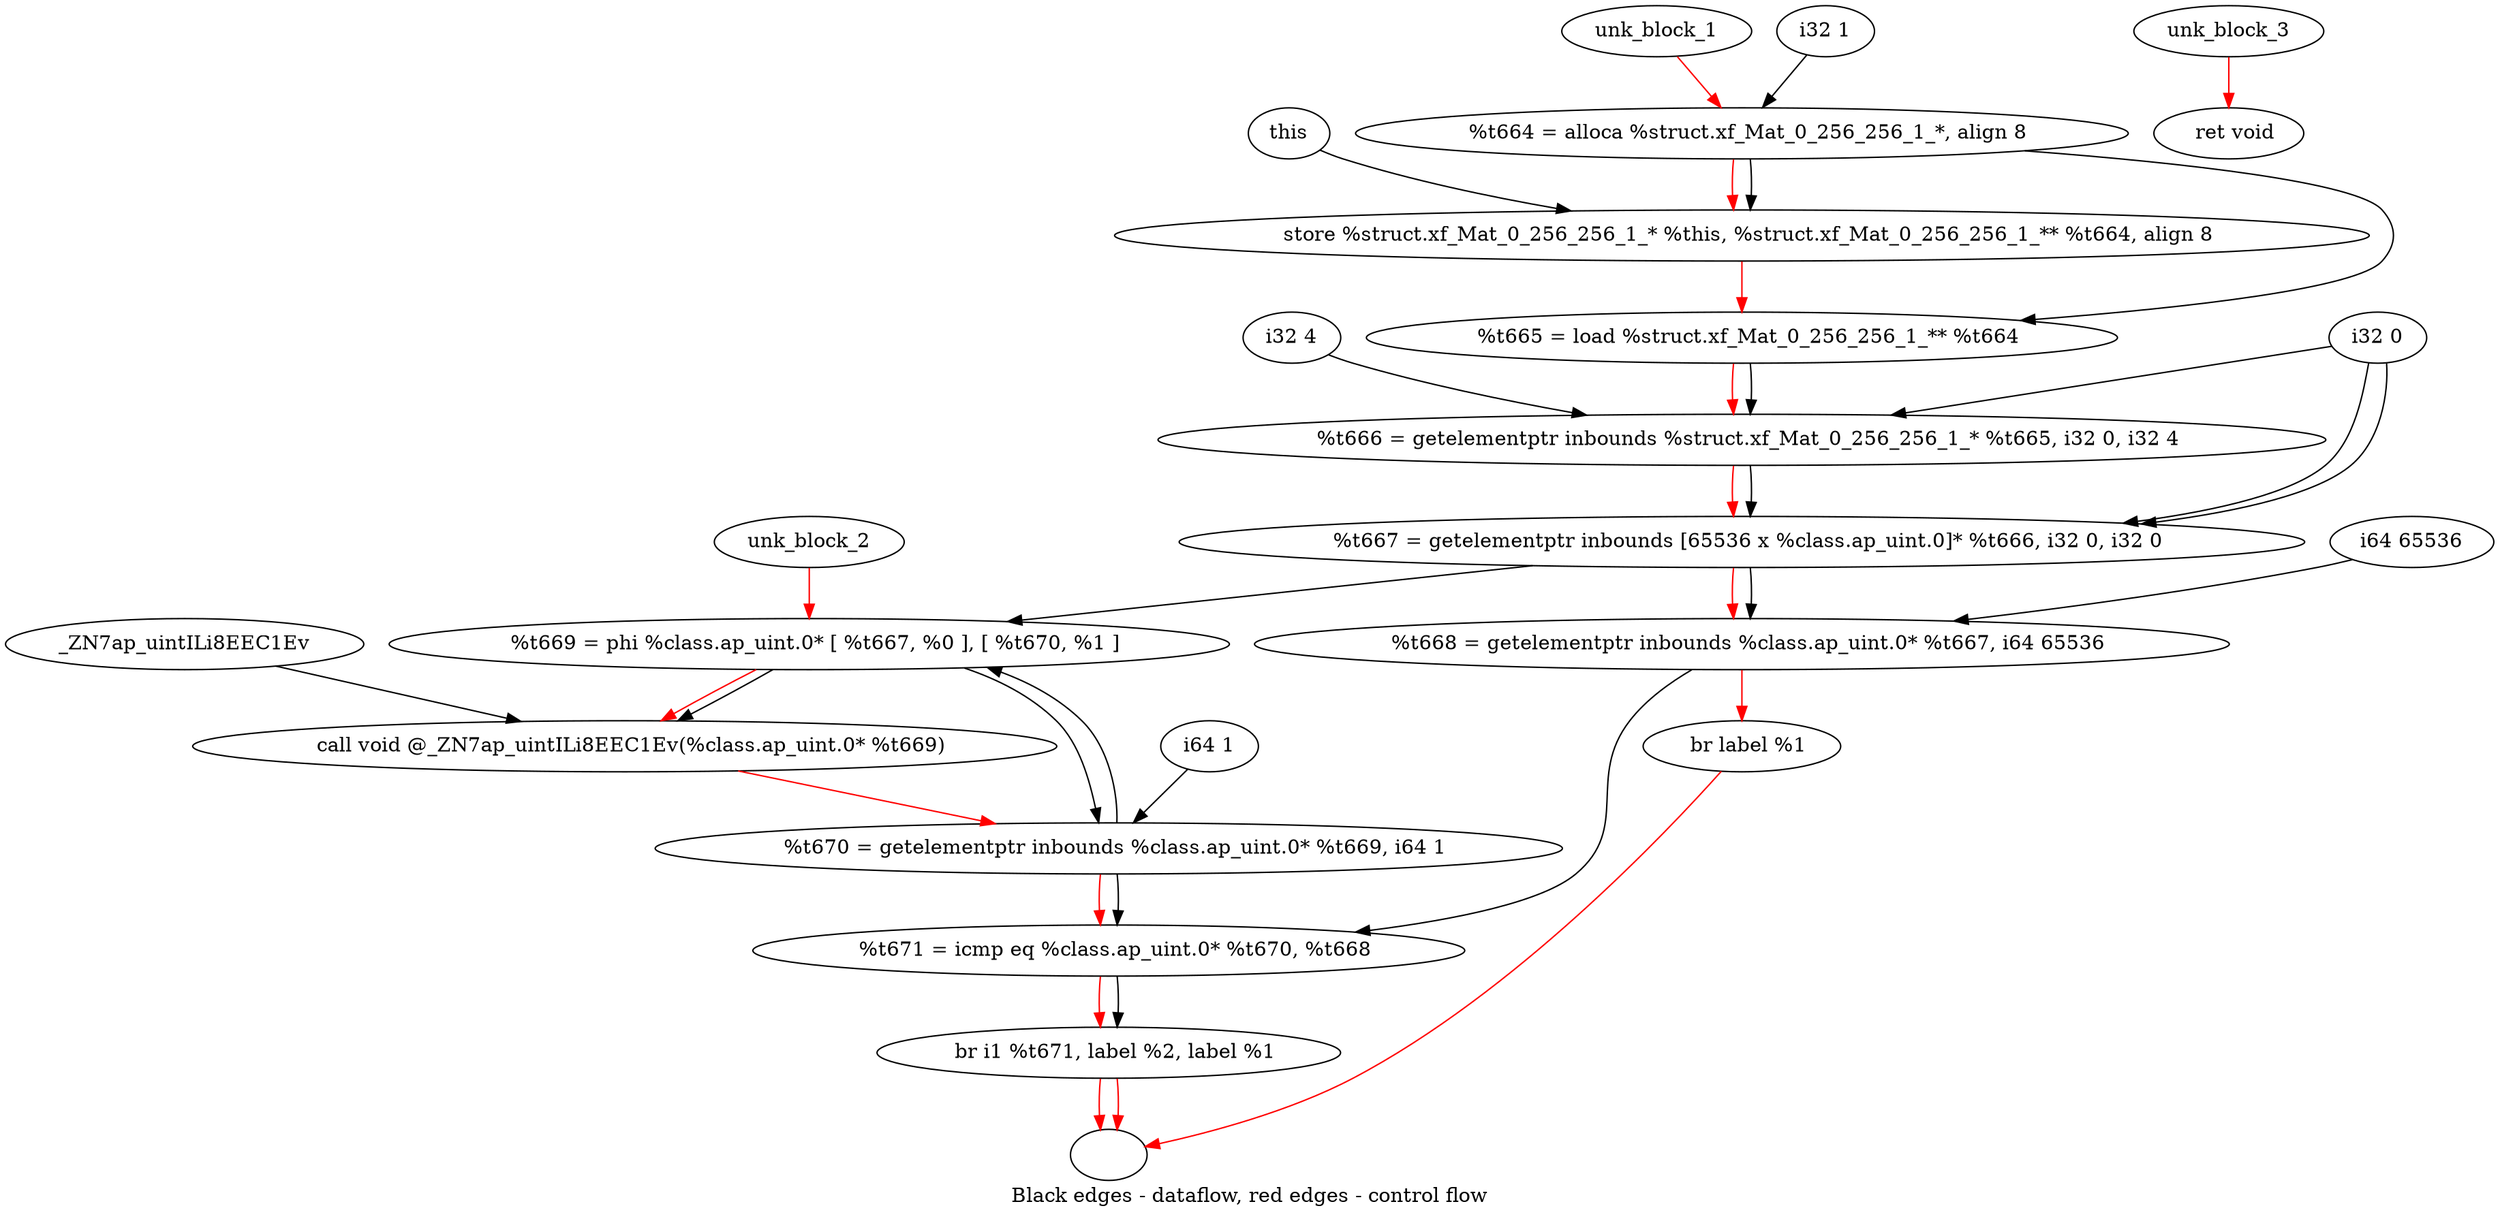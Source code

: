 digraph G {
compound=true
label="Black edges - dataflow, red edges - control flow"
"t664" [label="  %t664 = alloca %struct.xf_Mat_0_256_256_1_*, align 8"]
"_1" [label="  store %struct.xf_Mat_0_256_256_1_* %this, %struct.xf_Mat_0_256_256_1_** %t664, align 8"]
"t665" [label="  %t665 = load %struct.xf_Mat_0_256_256_1_** %t664"]
"t666" [label="  %t666 = getelementptr inbounds %struct.xf_Mat_0_256_256_1_* %t665, i32 0, i32 4"]
"t667" [label="  %t667 = getelementptr inbounds [65536 x %class.ap_uint.0]* %t666, i32 0, i32 0"]
"t668" [label="  %t668 = getelementptr inbounds %class.ap_uint.0* %t667, i64 65536"]
"_2" [label="  br label %1"]
"unk_block_1" -> "t664"[color=red]
"i32 1" -> "t664"
"t664" -> "_1"[color=red weight=2]
"this" -> "_1"
"t664" -> "_1"
"_1" -> "t665"[color=red weight=2]
"t664" -> "t665"
"t665" -> "t666"[color=red weight=2]
"t665" -> "t666"
"i32 0" -> "t666"
"i32 4" -> "t666"
"t666" -> "t667"[color=red weight=2]
"t666" -> "t667"
"i32 0" -> "t667"
"i32 0" -> "t667"
"t667" -> "t668"[color=red weight=2]
"t667" -> "t668"
"i64 65536" -> "t668"
"t668" -> "_2"[color=red weight=2]
"_2" -> ""[color=red]

"t669" [label="  %t669 = phi %class.ap_uint.0* [ %t667, %0 ], [ %t670, %1 ]"]
"_3" [label="  call void @_ZN7ap_uintILi8EEC1Ev(%class.ap_uint.0* %t669)"]
"t670" [label="  %t670 = getelementptr inbounds %class.ap_uint.0* %t669, i64 1"]
"t671" [label="  %t671 = icmp eq %class.ap_uint.0* %t670, %t668"]
"_4" [label="  br i1 %t671, label %2, label %1"]
"unk_block_2" -> "t669"[color=red]
"t667" -> "t669"
"t670" -> "t669"
"t669" -> "_3"[color=red weight=2]
"t669" -> "_3"
"_ZN7ap_uintILi8EEC1Ev" -> "_3"
"_3" -> "t670"[color=red weight=2]
"t669" -> "t670"
"i64 1" -> "t670"
"t670" -> "t671"[color=red weight=2]
"t670" -> "t671"
"t668" -> "t671"
"t671" -> "_4"[color=red weight=2]
"t671" -> "_4"
"_4" -> ""[color=red]
"_4" -> ""[color=red]

"_5" [label="  ret void"]
"unk_block_3" -> "_5"[color=red]

}
